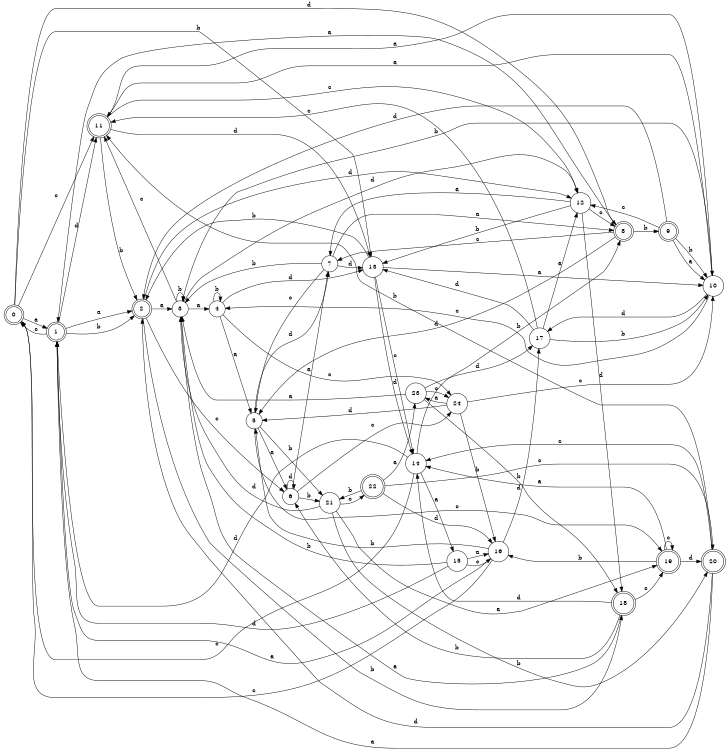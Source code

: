 digraph n20_8 {
__start0 [label="" shape="none"];

rankdir=LR;
size="8,5";

s0 [style="rounded,filled", color="black", fillcolor="white" shape="doublecircle", label="0"];
s1 [style="rounded,filled", color="black", fillcolor="white" shape="doublecircle", label="1"];
s2 [style="rounded,filled", color="black", fillcolor="white" shape="doublecircle", label="2"];
s3 [style="filled", color="black", fillcolor="white" shape="circle", label="3"];
s4 [style="filled", color="black", fillcolor="white" shape="circle", label="4"];
s5 [style="filled", color="black", fillcolor="white" shape="circle", label="5"];
s6 [style="filled", color="black", fillcolor="white" shape="circle", label="6"];
s7 [style="filled", color="black", fillcolor="white" shape="circle", label="7"];
s8 [style="rounded,filled", color="black", fillcolor="white" shape="doublecircle", label="8"];
s9 [style="rounded,filled", color="black", fillcolor="white" shape="doublecircle", label="9"];
s10 [style="filled", color="black", fillcolor="white" shape="circle", label="10"];
s11 [style="rounded,filled", color="black", fillcolor="white" shape="doublecircle", label="11"];
s12 [style="filled", color="black", fillcolor="white" shape="circle", label="12"];
s13 [style="filled", color="black", fillcolor="white" shape="circle", label="13"];
s14 [style="filled", color="black", fillcolor="white" shape="circle", label="14"];
s15 [style="filled", color="black", fillcolor="white" shape="circle", label="15"];
s16 [style="filled", color="black", fillcolor="white" shape="circle", label="16"];
s17 [style="filled", color="black", fillcolor="white" shape="circle", label="17"];
s18 [style="rounded,filled", color="black", fillcolor="white" shape="doublecircle", label="18"];
s19 [style="rounded,filled", color="black", fillcolor="white" shape="doublecircle", label="19"];
s20 [style="rounded,filled", color="black", fillcolor="white" shape="doublecircle", label="20"];
s21 [style="filled", color="black", fillcolor="white" shape="circle", label="21"];
s22 [style="rounded,filled", color="black", fillcolor="white" shape="doublecircle", label="22"];
s23 [style="filled", color="black", fillcolor="white" shape="circle", label="23"];
s24 [style="filled", color="black", fillcolor="white" shape="circle", label="24"];
s0 -> s1 [label="a"];
s0 -> s13 [label="b"];
s0 -> s11 [label="c"];
s0 -> s8 [label="d"];
s1 -> s2 [label="a"];
s1 -> s2 [label="b"];
s1 -> s0 [label="c"];
s1 -> s11 [label="d"];
s2 -> s3 [label="a"];
s2 -> s18 [label="b"];
s2 -> s6 [label="c"];
s2 -> s12 [label="d"];
s3 -> s4 [label="a"];
s3 -> s3 [label="b"];
s3 -> s11 [label="c"];
s3 -> s12 [label="d"];
s4 -> s5 [label="a"];
s4 -> s4 [label="b"];
s4 -> s24 [label="c"];
s4 -> s13 [label="d"];
s5 -> s6 [label="a"];
s5 -> s21 [label="b"];
s5 -> s19 [label="c"];
s5 -> s7 [label="d"];
s6 -> s7 [label="a"];
s6 -> s21 [label="b"];
s6 -> s24 [label="c"];
s6 -> s6 [label="d"];
s7 -> s8 [label="a"];
s7 -> s3 [label="b"];
s7 -> s5 [label="c"];
s7 -> s13 [label="d"];
s8 -> s1 [label="a"];
s8 -> s9 [label="b"];
s8 -> s7 [label="c"];
s8 -> s5 [label="d"];
s9 -> s10 [label="a"];
s9 -> s10 [label="b"];
s9 -> s12 [label="c"];
s9 -> s2 [label="d"];
s10 -> s11 [label="a"];
s10 -> s3 [label="b"];
s10 -> s4 [label="c"];
s10 -> s17 [label="d"];
s11 -> s10 [label="a"];
s11 -> s2 [label="b"];
s11 -> s12 [label="c"];
s11 -> s13 [label="d"];
s12 -> s7 [label="a"];
s12 -> s13 [label="b"];
s12 -> s8 [label="c"];
s12 -> s18 [label="d"];
s13 -> s10 [label="a"];
s13 -> s2 [label="b"];
s13 -> s14 [label="c"];
s13 -> s14 [label="d"];
s14 -> s15 [label="a"];
s14 -> s8 [label="b"];
s14 -> s0 [label="c"];
s14 -> s1 [label="d"];
s15 -> s16 [label="a"];
s15 -> s3 [label="b"];
s15 -> s16 [label="c"];
s15 -> s1 [label="d"];
s16 -> s1 [label="a"];
s16 -> s5 [label="b"];
s16 -> s0 [label="c"];
s16 -> s17 [label="d"];
s17 -> s12 [label="a"];
s17 -> s10 [label="b"];
s17 -> s11 [label="c"];
s17 -> s13 [label="d"];
s18 -> s3 [label="a"];
s18 -> s6 [label="b"];
s18 -> s19 [label="c"];
s18 -> s14 [label="d"];
s19 -> s14 [label="a"];
s19 -> s16 [label="b"];
s19 -> s19 [label="c"];
s19 -> s20 [label="d"];
s20 -> s1 [label="a"];
s20 -> s11 [label="b"];
s20 -> s14 [label="c"];
s20 -> s2 [label="d"];
s21 -> s19 [label="a"];
s21 -> s20 [label="b"];
s21 -> s22 [label="c"];
s21 -> s3 [label="d"];
s22 -> s23 [label="a"];
s22 -> s21 [label="b"];
s22 -> s20 [label="c"];
s22 -> s16 [label="d"];
s23 -> s3 [label="a"];
s23 -> s18 [label="b"];
s23 -> s24 [label="c"];
s23 -> s17 [label="d"];
s24 -> s23 [label="a"];
s24 -> s16 [label="b"];
s24 -> s10 [label="c"];
s24 -> s5 [label="d"];

}